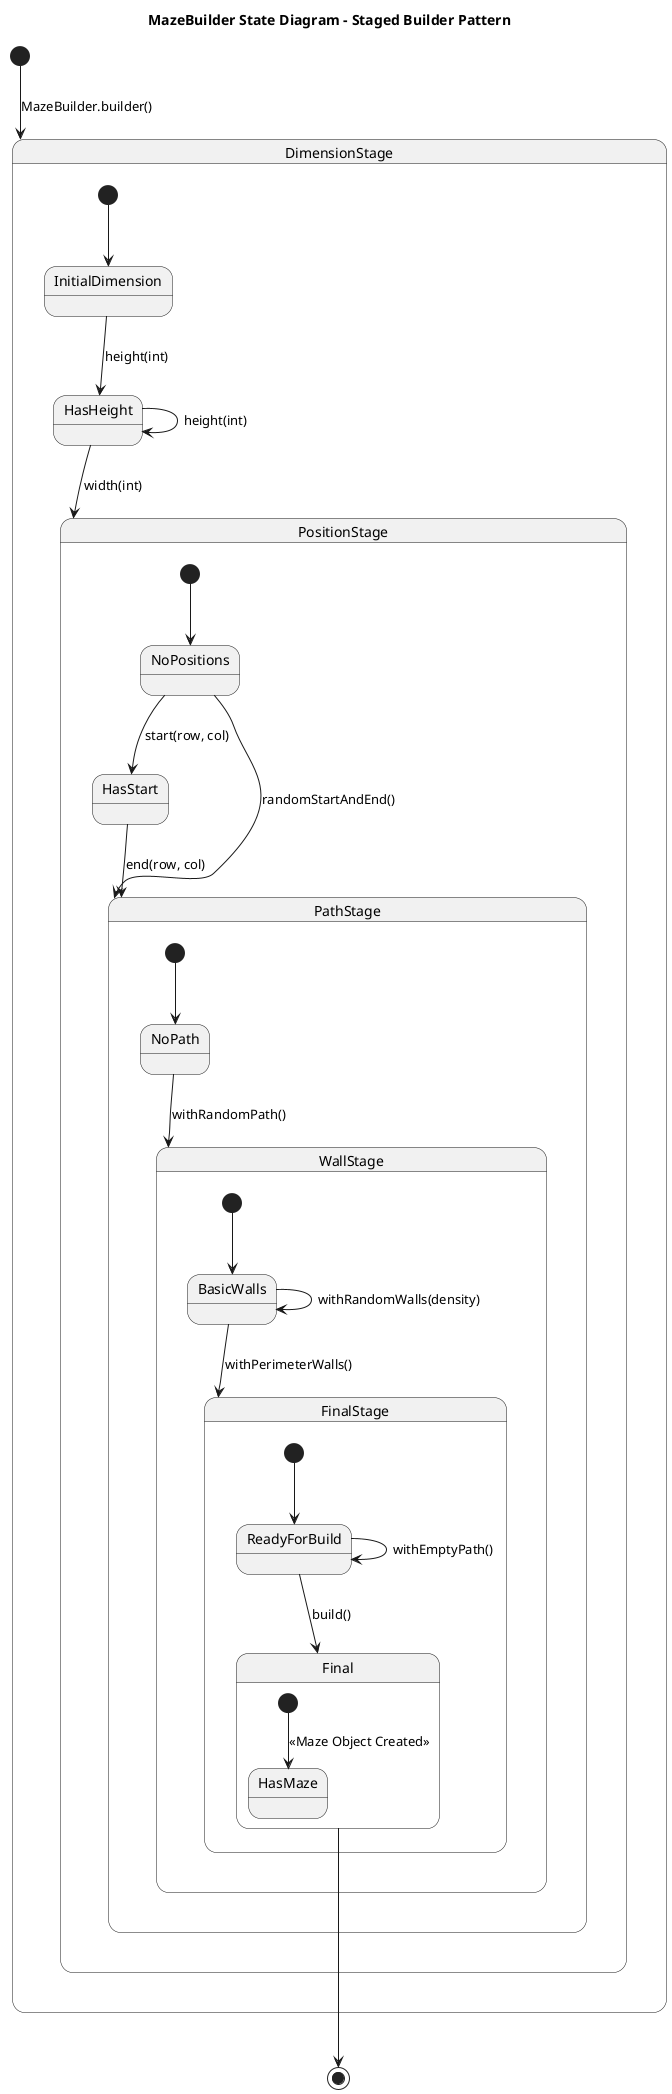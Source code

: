 @startuml MazeBuilder State Diagram

title MazeBuilder State Diagram - Staged Builder Pattern

[*] --> DimensionStage : MazeBuilder.builder()

state DimensionStage {
  [*] --> InitialDimension
  InitialDimension --> HasHeight : height(int)
  HasHeight --> HasHeight : height(int)
  HasHeight --> PositionStage : width(int)
}

state PositionStage {
  [*] --> NoPositions
  NoPositions --> HasStart : start(row, col)
  NoPositions --> PathStage : randomStartAndEnd()
  HasStart --> PathStage : end(row, col)
}

state PathStage {
  [*] --> NoPath
  NoPath --> WallStage : withRandomPath()
}

state WallStage {
  [*] --> BasicWalls
  BasicWalls --> BasicWalls : withRandomWalls(density)
  BasicWalls --> FinalStage : withPerimeterWalls()
}

state FinalStage {
  [*] --> ReadyForBuild
  ReadyForBuild --> ReadyForBuild : withEmptyPath()
  ReadyForBuild --> Final : build()
}

state Final {
  [*] --> HasMaze : «Maze Object Created»
}


Final --> [*]

@enduml